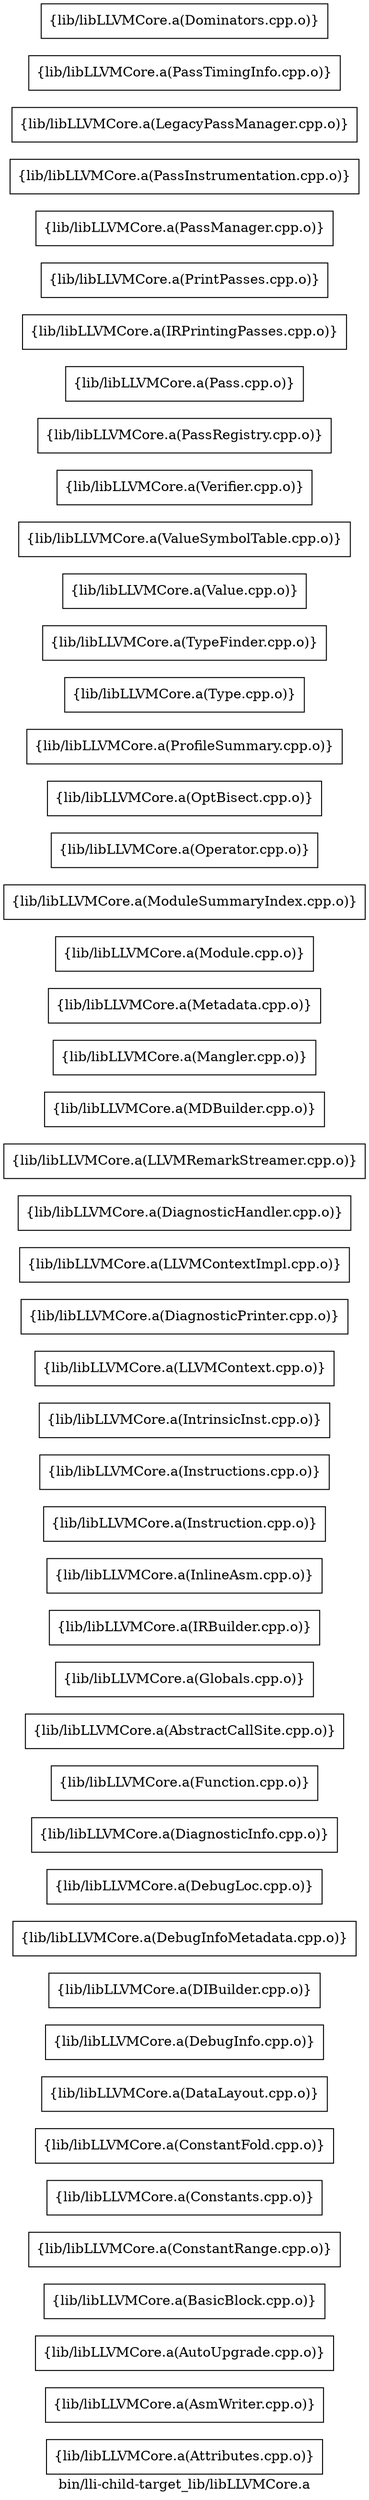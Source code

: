 digraph "bin/lli-child-target_lib/libLLVMCore.a" {
	label="bin/lli-child-target_lib/libLLVMCore.a";
	rankdir=LR;

	Node0x55ab4106bac8 [shape=record,shape=box,group=0,label="{lib/libLLVMCore.a(Attributes.cpp.o)}"];
	Node0x55ab4106b348 [shape=record,shape=box,group=0,label="{lib/libLLVMCore.a(AsmWriter.cpp.o)}"];
	Node0x55ab4106cfb8 [shape=record,shape=box,group=0,label="{lib/libLLVMCore.a(AutoUpgrade.cpp.o)}"];
	Node0x55ab4106c428 [shape=record,shape=box,group=0,label="{lib/libLLVMCore.a(BasicBlock.cpp.o)}"];
	Node0x55ab41068a58 [shape=record,shape=box,group=0,label="{lib/libLLVMCore.a(ConstantRange.cpp.o)}"];
	Node0x55ab4106a998 [shape=record,shape=box,group=0,label="{lib/libLLVMCore.a(Constants.cpp.o)}"];
	Node0x55ab4106a178 [shape=record,shape=box,group=0,label="{lib/libLLVMCore.a(ConstantFold.cpp.o)}"];
	Node0x55ab41069a98 [shape=record,shape=box,group=0,label="{lib/libLLVMCore.a(DataLayout.cpp.o)}"];
	Node0x55ab41066bb8 [shape=record,shape=box,group=0,label="{lib/libLLVMCore.a(DebugInfo.cpp.o)}"];
	Node0x55ab41066668 [shape=record,shape=box,group=0,label="{lib/libLLVMCore.a(DIBuilder.cpp.o)}"];
	Node0x55ab41065ee8 [shape=record,shape=box,group=0,label="{lib/libLLVMCore.a(DebugInfoMetadata.cpp.o)}"];
	Node0x55ab41067f68 [shape=record,shape=box,group=0,label="{lib/libLLVMCore.a(DebugLoc.cpp.o)}"];
	Node0x55ab4106f8a8 [shape=record,shape=box,group=0,label="{lib/libLLVMCore.a(DiagnosticInfo.cpp.o)}"];
	Node0x55ab4106dfa8 [shape=record,shape=box,group=0,label="{lib/libLLVMCore.a(Function.cpp.o)}"];
	Node0x55ab4106e4f8 [shape=record,shape=box,group=0,label="{lib/libLLVMCore.a(AbstractCallSite.cpp.o)}"];
	Node0x55ab4106cd38 [shape=record,shape=box,group=0,label="{lib/libLLVMCore.a(Globals.cpp.o)}"];
	Node0x55ab4106ad58 [shape=record,shape=box,group=0,label="{lib/libLLVMCore.a(IRBuilder.cpp.o)}"];
	Node0x55ab4106b848 [shape=record,shape=box,group=0,label="{lib/libLLVMCore.a(InlineAsm.cpp.o)}"];
	Node0x55ab41069b88 [shape=record,shape=box,group=0,label="{lib/libLLVMCore.a(Instruction.cpp.o)}"];
	Node0x55ab41069db8 [shape=record,shape=box,group=0,label="{lib/libLLVMCore.a(Instructions.cpp.o)}"];
	Node0x55ab4106bf78 [shape=record,shape=box,group=0,label="{lib/libLLVMCore.a(IntrinsicInst.cpp.o)}"];
	Node0x55ab4106c748 [shape=record,shape=box,group=0,label="{lib/libLLVMCore.a(LLVMContext.cpp.o)}"];
	Node0x55ab41069688 [shape=record,shape=box,group=0,label="{lib/libLLVMCore.a(DiagnosticPrinter.cpp.o)}"];
	Node0x55ab41068508 [shape=record,shape=box,group=0,label="{lib/libLLVMCore.a(LLVMContextImpl.cpp.o)}"];
	Node0x55ab4106a498 [shape=record,shape=box,group=0,label="{lib/libLLVMCore.a(DiagnosticHandler.cpp.o)}"];
	Node0x55ab4106a678 [shape=record,shape=box,group=0,label="{lib/libLLVMCore.a(LLVMRemarkStreamer.cpp.o)}"];
	Node0x55ab41066708 [shape=record,shape=box,group=0,label="{lib/libLLVMCore.a(MDBuilder.cpp.o)}"];
	Node0x55ab41066c58 [shape=record,shape=box,group=0,label="{lib/libLLVMCore.a(Mangler.cpp.o)}"];
	Node0x55ab410663e8 [shape=record,shape=box,group=0,label="{lib/libLLVMCore.a(Metadata.cpp.o)}"];
	Node0x55ab41067a68 [shape=record,shape=box,group=0,label="{lib/libLLVMCore.a(Module.cpp.o)}"];
	Node0x55ab41066ed8 [shape=record,shape=box,group=0,label="{lib/libLLVMCore.a(ModuleSummaryIndex.cpp.o)}"];
	Node0x55ab41068c88 [shape=record,shape=box,group=0,label="{lib/libLLVMCore.a(Operator.cpp.o)}"];
	Node0x55ab41069778 [shape=record,shape=box,group=0,label="{lib/libLLVMCore.a(OptBisect.cpp.o)}"];
	Node0x55ab4106bfc8 [shape=record,shape=box,group=0,label="{lib/libLLVMCore.a(ProfileSummary.cpp.o)}"];
	Node0x55ab4106c6f8 [shape=record,shape=box,group=0,label="{lib/libLLVMCore.a(Type.cpp.o)}"];
	Node0x55ab4106d378 [shape=record,shape=box,group=0,label="{lib/libLLVMCore.a(TypeFinder.cpp.o)}"];
	Node0x55ab4106bd98 [shape=record,shape=box,group=0,label="{lib/libLLVMCore.a(Value.cpp.o)}"];
	Node0x55ab4106ee08 [shape=record,shape=box,group=0,label="{lib/libLLVMCore.a(ValueSymbolTable.cpp.o)}"];
	Node0x55ab4106f5d8 [shape=record,shape=box,group=0,label="{lib/libLLVMCore.a(Verifier.cpp.o)}"];
	Node0x55ab4106f998 [shape=record,shape=box,group=0,label="{lib/libLLVMCore.a(PassRegistry.cpp.o)}"];
	Node0x55ab4106d878 [shape=record,shape=box,group=0,label="{lib/libLLVMCore.a(Pass.cpp.o)}"];
	Node0x55ab4106e098 [shape=record,shape=box,group=0,label="{lib/libLLVMCore.a(IRPrintingPasses.cpp.o)}"];
	Node0x55ab41067338 [shape=record,shape=box,group=0,label="{lib/libLLVMCore.a(PrintPasses.cpp.o)}"];
	Node0x55ab41067568 [shape=record,shape=box,group=0,label="{lib/libLLVMCore.a(PassManager.cpp.o)}"];
	Node0x55ab410681e8 [shape=record,shape=box,group=0,label="{lib/libLLVMCore.a(PassInstrumentation.cpp.o)}"];
	Node0x55ab410692c8 [shape=record,shape=box,group=0,label="{lib/libLLVMCore.a(LegacyPassManager.cpp.o)}"];
	Node0x55ab4106ae48 [shape=record,shape=box,group=0,label="{lib/libLLVMCore.a(PassTimingInfo.cpp.o)}"];
	Node0x55ab4106b5c8 [shape=record,shape=box,group=0,label="{lib/libLLVMCore.a(Dominators.cpp.o)}"];
}

